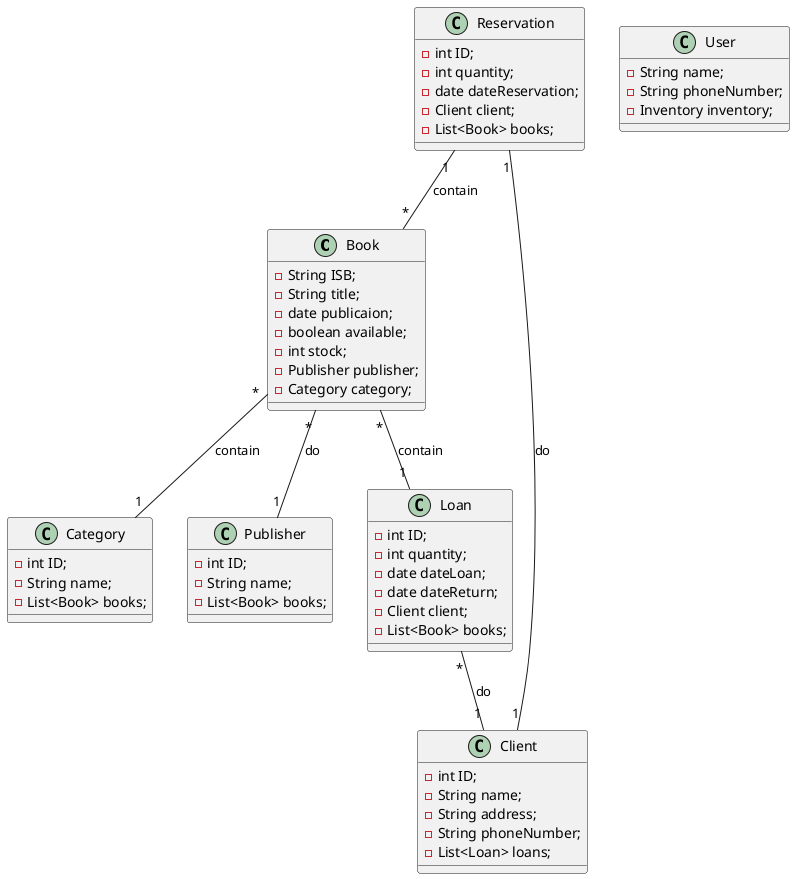 @startuml ""


class Book {
    - String ISB;
    - String title;
    - date publicaion;
    - boolean available;
    - int stock;
    - Publisher publisher;
    - Category category;
}


class User {
    - String name;
    - String phoneNumber;
    - Inventory inventory;
}


class Category {
    - int ID;
    - String name;
    - List<Book> books;
}


class Publisher {
    - int ID;
    - String name;
    - List<Book> books;
}


class Client {
    - int ID;
    - String name;
    - String address;
    - String phoneNumber;
    - List<Loan> loans;

}

class Loan {
    - int ID;
    - int quantity;
    - date dateLoan;
    - date dateReturn;
    - Client client;
    - List<Book> books;

}

class Reservation {
    - int ID;
    - int quantity;
    - date dateReservation;
    - Client client;
    - List<Book> books;
}



' relatioships

Book "*" -- "1" Publisher: do
Book "*" -- "1" Category: contain
Book "*" -- "1" Loan: contain
Loan "*" -- "1" Client: do
Reservation "1" -- "1" Client: do
Reservation "1" -- "*" Book: contain



@enduml